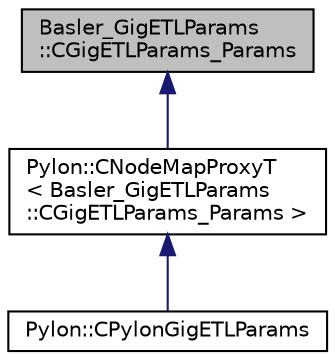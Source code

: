 digraph "Basler_GigETLParams::CGigETLParams_Params"
{
  edge [fontname="Helvetica",fontsize="10",labelfontname="Helvetica",labelfontsize="10"];
  node [fontname="Helvetica",fontsize="10",shape=record];
  Node1 [label="Basler_GigETLParams\l::CGigETLParams_Params",height=0.2,width=0.4,color="black", fillcolor="grey75", style="filled", fontcolor="black"];
  Node1 -> Node2 [dir="back",color="midnightblue",fontsize="10",style="solid",fontname="Helvetica"];
  Node2 [label="Pylon::CNodeMapProxyT\l\< Basler_GigETLParams\l::CGigETLParams_Params \>",height=0.2,width=0.4,color="black", fillcolor="white", style="filled",URL="$class_pylon_1_1_c_node_map_proxy_t.html"];
  Node2 -> Node3 [dir="back",color="midnightblue",fontsize="10",style="solid",fontname="Helvetica"];
  Node3 [label="Pylon::CPylonGigETLParams",height=0.2,width=0.4,color="black", fillcolor="white", style="filled",URL="$class_pylon_1_1_c_pylon_gig_e_t_l_params.html",tooltip="Low Level API: Class for pylon GigE Vision cameras providing access to transport layer related parame..."];
}

